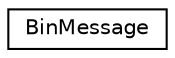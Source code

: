 digraph "Иерархия классов. Графический вид."
{
  edge [fontname="Helvetica",fontsize="10",labelfontname="Helvetica",labelfontsize="10"];
  node [fontname="Helvetica",fontsize="10",shape=record];
  rankdir="LR";
  Node0 [label="BinMessage",height=0.2,width=0.4,color="black", fillcolor="white", style="filled",URL="$class_bin_message.html"];
}
